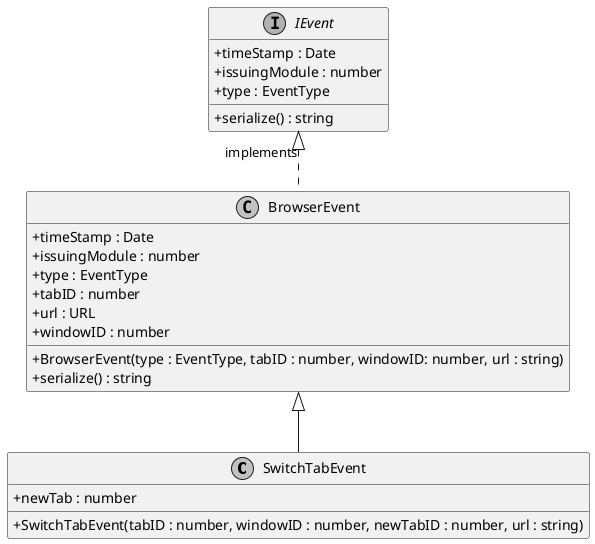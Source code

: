 @startuml
skinparam linetype ortho
skinparam monochrome true
skinparam classAttributeIconSize 0
class SwitchTabEvent extends BrowserEvent {
    + newTab : number
    + SwitchTabEvent(tabID : number, windowID : number, newTabID : number, url : string)
}
interface IEvent {
    + timeStamp : Date
    + issuingModule : number
    + type : EventType
    + serialize() : string
}

IEvent <|.DOWN. BrowserEvent : implements
class BrowserEvent {
    + BrowserEvent(type : EventType, tabID : number, windowID: number, url : string)
    + timeStamp : Date
    + issuingModule : number
    + type : EventType
    + serialize() : string
    + tabID : number
    + url : URL
    + windowID : number
}
@enduml
